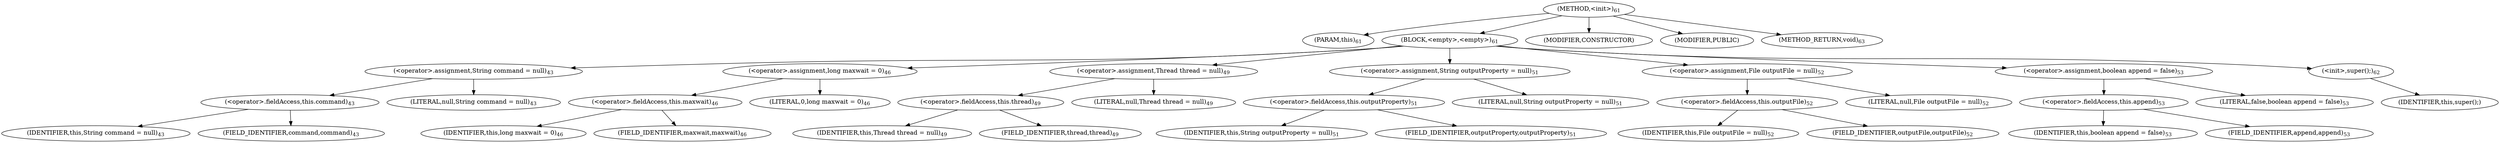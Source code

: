 digraph "&lt;init&gt;" {  
"59" [label = <(METHOD,&lt;init&gt;)<SUB>61</SUB>> ]
"4" [label = <(PARAM,this)<SUB>61</SUB>> ]
"60" [label = <(BLOCK,&lt;empty&gt;,&lt;empty&gt;)<SUB>61</SUB>> ]
"61" [label = <(&lt;operator&gt;.assignment,String command = null)<SUB>43</SUB>> ]
"62" [label = <(&lt;operator&gt;.fieldAccess,this.command)<SUB>43</SUB>> ]
"63" [label = <(IDENTIFIER,this,String command = null)<SUB>43</SUB>> ]
"64" [label = <(FIELD_IDENTIFIER,command,command)<SUB>43</SUB>> ]
"65" [label = <(LITERAL,null,String command = null)<SUB>43</SUB>> ]
"66" [label = <(&lt;operator&gt;.assignment,long maxwait = 0)<SUB>46</SUB>> ]
"67" [label = <(&lt;operator&gt;.fieldAccess,this.maxwait)<SUB>46</SUB>> ]
"68" [label = <(IDENTIFIER,this,long maxwait = 0)<SUB>46</SUB>> ]
"69" [label = <(FIELD_IDENTIFIER,maxwait,maxwait)<SUB>46</SUB>> ]
"70" [label = <(LITERAL,0,long maxwait = 0)<SUB>46</SUB>> ]
"71" [label = <(&lt;operator&gt;.assignment,Thread thread = null)<SUB>49</SUB>> ]
"72" [label = <(&lt;operator&gt;.fieldAccess,this.thread)<SUB>49</SUB>> ]
"73" [label = <(IDENTIFIER,this,Thread thread = null)<SUB>49</SUB>> ]
"74" [label = <(FIELD_IDENTIFIER,thread,thread)<SUB>49</SUB>> ]
"75" [label = <(LITERAL,null,Thread thread = null)<SUB>49</SUB>> ]
"76" [label = <(&lt;operator&gt;.assignment,String outputProperty = null)<SUB>51</SUB>> ]
"77" [label = <(&lt;operator&gt;.fieldAccess,this.outputProperty)<SUB>51</SUB>> ]
"78" [label = <(IDENTIFIER,this,String outputProperty = null)<SUB>51</SUB>> ]
"79" [label = <(FIELD_IDENTIFIER,outputProperty,outputProperty)<SUB>51</SUB>> ]
"80" [label = <(LITERAL,null,String outputProperty = null)<SUB>51</SUB>> ]
"81" [label = <(&lt;operator&gt;.assignment,File outputFile = null)<SUB>52</SUB>> ]
"82" [label = <(&lt;operator&gt;.fieldAccess,this.outputFile)<SUB>52</SUB>> ]
"83" [label = <(IDENTIFIER,this,File outputFile = null)<SUB>52</SUB>> ]
"84" [label = <(FIELD_IDENTIFIER,outputFile,outputFile)<SUB>52</SUB>> ]
"85" [label = <(LITERAL,null,File outputFile = null)<SUB>52</SUB>> ]
"86" [label = <(&lt;operator&gt;.assignment,boolean append = false)<SUB>53</SUB>> ]
"87" [label = <(&lt;operator&gt;.fieldAccess,this.append)<SUB>53</SUB>> ]
"88" [label = <(IDENTIFIER,this,boolean append = false)<SUB>53</SUB>> ]
"89" [label = <(FIELD_IDENTIFIER,append,append)<SUB>53</SUB>> ]
"90" [label = <(LITERAL,false,boolean append = false)<SUB>53</SUB>> ]
"91" [label = <(&lt;init&gt;,super();)<SUB>62</SUB>> ]
"3" [label = <(IDENTIFIER,this,super();)> ]
"92" [label = <(MODIFIER,CONSTRUCTOR)> ]
"93" [label = <(MODIFIER,PUBLIC)> ]
"94" [label = <(METHOD_RETURN,void)<SUB>63</SUB>> ]
  "59" -> "4" 
  "59" -> "60" 
  "59" -> "92" 
  "59" -> "93" 
  "59" -> "94" 
  "60" -> "61" 
  "60" -> "66" 
  "60" -> "71" 
  "60" -> "76" 
  "60" -> "81" 
  "60" -> "86" 
  "60" -> "91" 
  "61" -> "62" 
  "61" -> "65" 
  "62" -> "63" 
  "62" -> "64" 
  "66" -> "67" 
  "66" -> "70" 
  "67" -> "68" 
  "67" -> "69" 
  "71" -> "72" 
  "71" -> "75" 
  "72" -> "73" 
  "72" -> "74" 
  "76" -> "77" 
  "76" -> "80" 
  "77" -> "78" 
  "77" -> "79" 
  "81" -> "82" 
  "81" -> "85" 
  "82" -> "83" 
  "82" -> "84" 
  "86" -> "87" 
  "86" -> "90" 
  "87" -> "88" 
  "87" -> "89" 
  "91" -> "3" 
}
